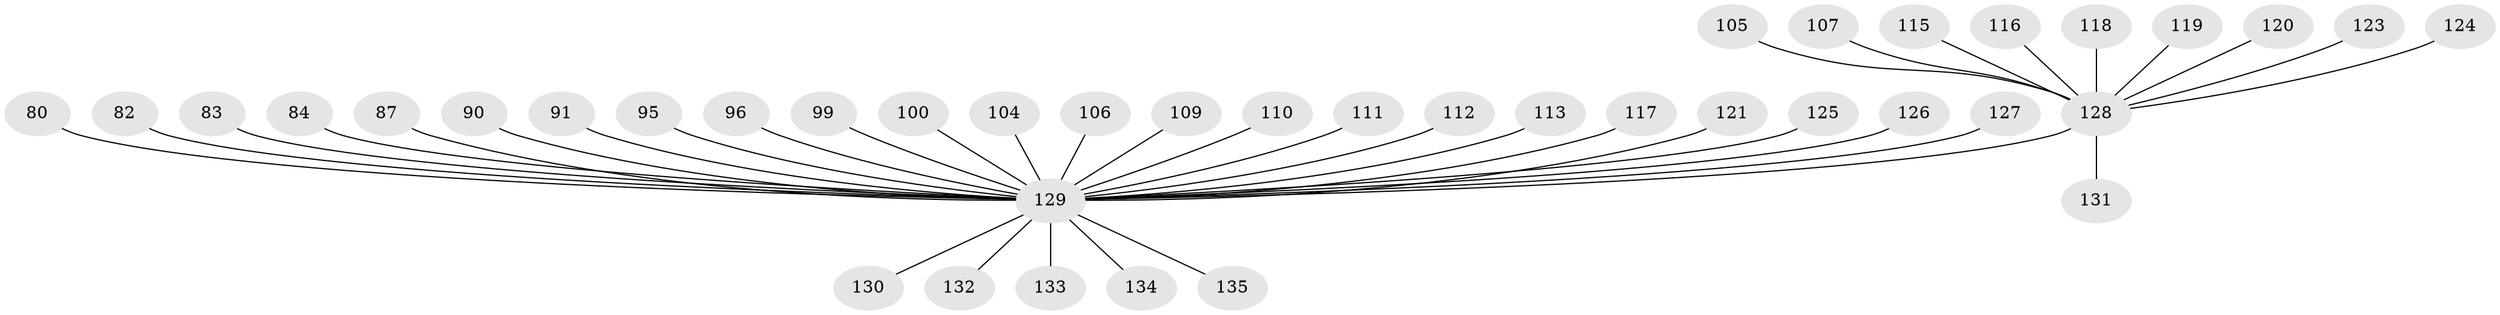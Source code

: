 // original degree distribution, {10: 0.007407407407407408, 5: 0.037037037037037035, 3: 0.1259259259259259, 6: 0.022222222222222223, 4: 0.05185185185185185, 2: 0.2518518518518518, 1: 0.5037037037037037}
// Generated by graph-tools (version 1.1) at 2025/55/03/04/25 21:55:56]
// undirected, 40 vertices, 39 edges
graph export_dot {
graph [start="1"]
  node [color=gray90,style=filled];
  80;
  82;
  83;
  84;
  87;
  90;
  91;
  95;
  96;
  99;
  100;
  104;
  105;
  106;
  107;
  109;
  110;
  111;
  112;
  113;
  115;
  116;
  117;
  118 [super="+76"];
  119;
  120;
  121;
  123;
  124;
  125;
  126;
  127;
  128 [super="+102+85+94+101"];
  129 [super="+12+39+30+48+13+56+38+88+57+15+44+74+45+89+114+77+52+9+122+53+93+55+60+71+64+63+69+70+92+75+86+108+97+103+73"];
  130;
  131;
  132;
  133;
  134;
  135;
  80 -- 129;
  82 -- 129;
  83 -- 129;
  84 -- 129;
  87 -- 129;
  90 -- 129;
  91 -- 129;
  95 -- 129;
  96 -- 129;
  99 -- 129;
  100 -- 129;
  104 -- 129;
  105 -- 128;
  106 -- 129;
  107 -- 128;
  109 -- 129;
  110 -- 129;
  111 -- 129;
  112 -- 129;
  113 -- 129;
  115 -- 128;
  116 -- 128;
  117 -- 129;
  118 -- 128;
  119 -- 128;
  120 -- 128;
  121 -- 129;
  123 -- 128;
  124 -- 128;
  125 -- 129;
  126 -- 129;
  127 -- 129;
  128 -- 129;
  128 -- 131;
  129 -- 132;
  129 -- 135;
  129 -- 133;
  129 -- 134;
  129 -- 130;
}
